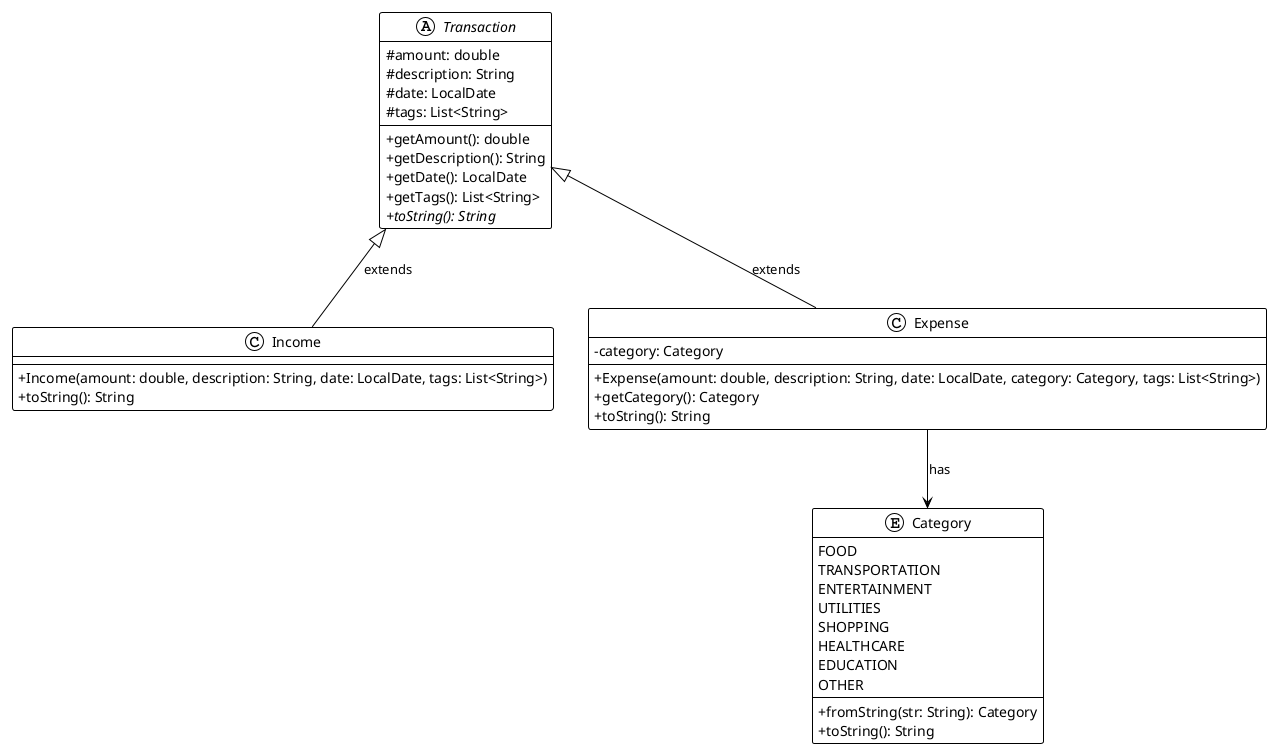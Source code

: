 @startuml
!theme plain
skinparam classAttributeIconSize 0

abstract class Transaction {
  #amount: double
  #description: String
  #date: LocalDate
  #tags: List<String>
  +getAmount(): double
  +getDescription(): String
  +getDate(): LocalDate
  +getTags(): List<String>
  {abstract} +toString(): String
}

class Income {
  +Income(amount: double, description: String, date: LocalDate, tags: List<String>)
  +toString(): String
}

class Expense {
  -category: Category
  +Expense(amount: double, description: String, date: LocalDate, category: Category, tags: List<String>)
  +getCategory(): Category
  +toString(): String
}

enum Category {
  FOOD
  TRANSPORTATION
  ENTERTAINMENT
  UTILITIES
  SHOPPING
  HEALTHCARE
  EDUCATION
  OTHER
  +fromString(str: String): Category
  +toString(): String
}

Transaction <|-- Income : extends
Transaction <|-- Expense : extends
Expense --> Category : has

@enduml